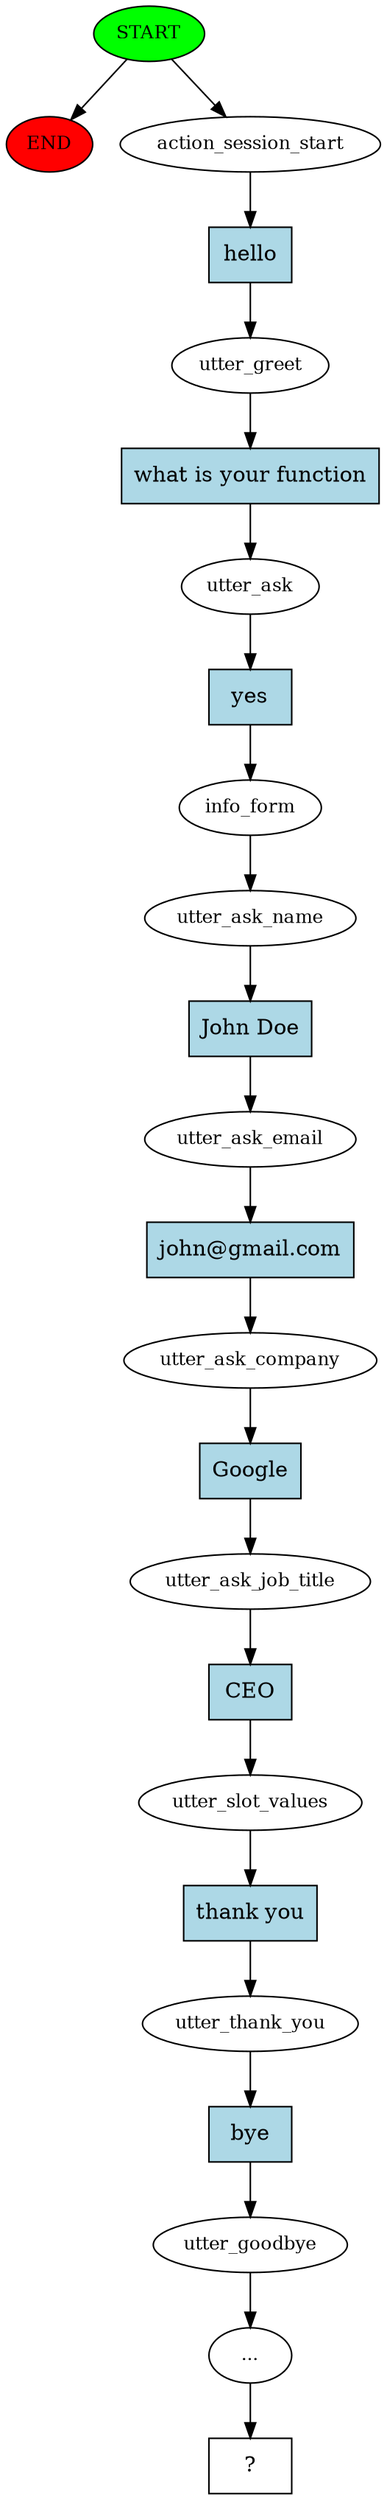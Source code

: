 digraph  {
0 [class="start active", fillcolor=green, fontsize=12, label=START, style=filled];
"-1" [class=end, fillcolor=red, fontsize=12, label=END, style=filled];
1 [class=active, fontsize=12, label=action_session_start];
2 [class=active, fontsize=12, label=utter_greet];
3 [class=active, fontsize=12, label=utter_ask];
4 [class=active, fontsize=12, label=info_form];
5 [class=active, fontsize=12, label=utter_ask_name];
6 [class=active, fontsize=12, label=utter_ask_email];
7 [class=active, fontsize=12, label=utter_ask_company];
8 [class=active, fontsize=12, label=utter_ask_job_title];
9 [class=active, fontsize=12, label=utter_slot_values];
10 [class=active, fontsize=12, label=utter_thank_you];
11 [class=active, fontsize=12, label=utter_goodbye];
12 [class=active, fontsize=12, label="..."];
13 [class="intent dashed active", label="  ?  ", shape=rect];
14 [class="intent active", fillcolor=lightblue, label=hello, shape=rect, style=filled];
15 [class="intent active", fillcolor=lightblue, label="what is your function", shape=rect, style=filled];
16 [class="intent active", fillcolor=lightblue, label=yes, shape=rect, style=filled];
17 [class="intent active", fillcolor=lightblue, label="John Doe", shape=rect, style=filled];
18 [class="intent active", fillcolor=lightblue, label="john@gmail.com", shape=rect, style=filled];
19 [class="intent active", fillcolor=lightblue, label=Google, shape=rect, style=filled];
20 [class="intent active", fillcolor=lightblue, label=CEO, shape=rect, style=filled];
21 [class="intent active", fillcolor=lightblue, label="thank you", shape=rect, style=filled];
22 [class="intent active", fillcolor=lightblue, label=bye, shape=rect, style=filled];
0 -> "-1"  [class="", key=NONE, label=""];
0 -> 1  [class=active, key=NONE, label=""];
1 -> 14  [class=active, key=0];
2 -> 15  [class=active, key=0];
3 -> 16  [class=active, key=0];
4 -> 5  [class=active, key=NONE, label=""];
5 -> 17  [class=active, key=0];
6 -> 18  [class=active, key=0];
7 -> 19  [class=active, key=0];
8 -> 20  [class=active, key=0];
9 -> 21  [class=active, key=0];
10 -> 22  [class=active, key=0];
11 -> 12  [class=active, key=NONE, label=""];
12 -> 13  [class=active, key=NONE, label=""];
14 -> 2  [class=active, key=0];
15 -> 3  [class=active, key=0];
16 -> 4  [class=active, key=0];
17 -> 6  [class=active, key=0];
18 -> 7  [class=active, key=0];
19 -> 8  [class=active, key=0];
20 -> 9  [class=active, key=0];
21 -> 10  [class=active, key=0];
22 -> 11  [class=active, key=0];
}

